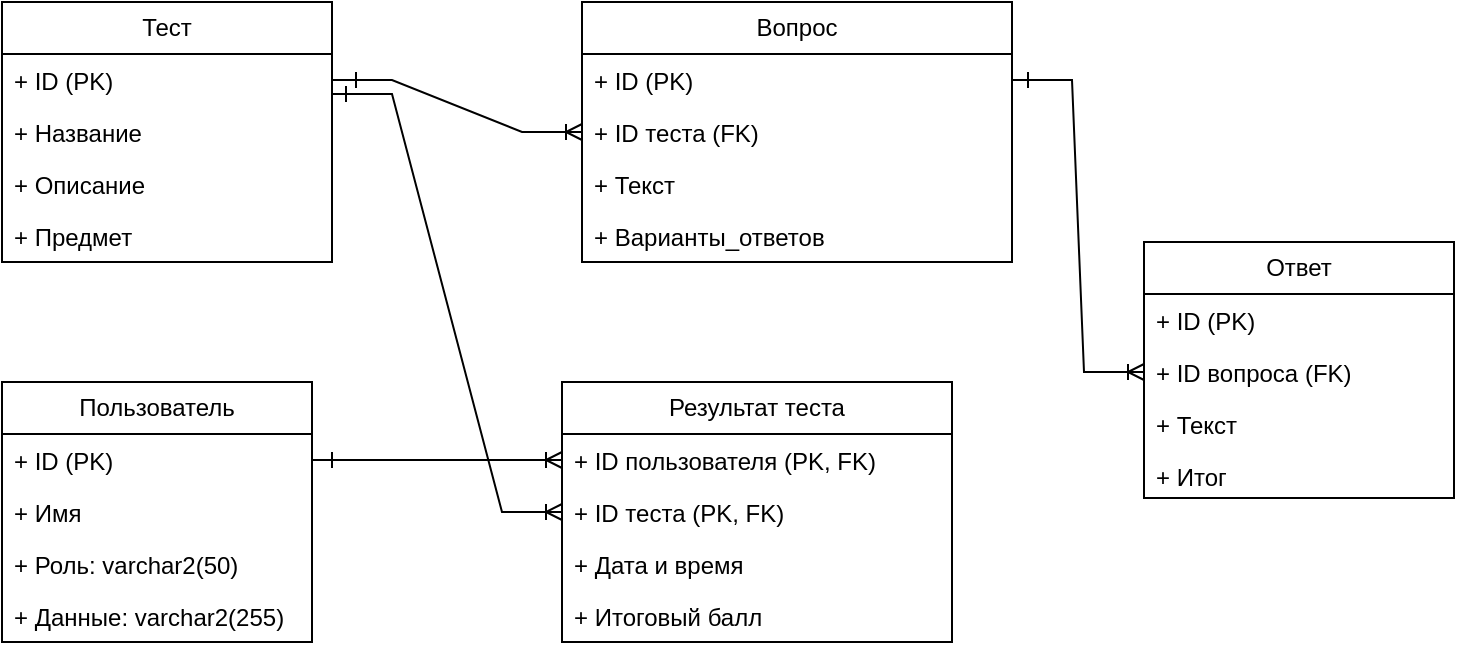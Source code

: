 <mxfile version="23.1.1" type="device">
  <diagram name="Страница — 1" id="Pn02A32nqaSbkwbhJP6s">
    <mxGraphModel dx="1235" dy="624" grid="1" gridSize="10" guides="1" tooltips="1" connect="1" arrows="1" fold="1" page="1" pageScale="1" pageWidth="827" pageHeight="1169" math="0" shadow="0">
      <root>
        <mxCell id="0" />
        <mxCell id="1" parent="0" />
        <mxCell id="iJSi-uQUxxu9UWR6ey4F-27" value="Тест" style="swimlane;fontStyle=0;childLayout=stackLayout;horizontal=1;startSize=26;fillColor=none;horizontalStack=0;resizeParent=1;resizeParentMax=0;resizeLast=0;collapsible=1;marginBottom=0;whiteSpace=wrap;html=1;" parent="1" vertex="1">
          <mxGeometry x="51" y="240" width="165" height="130" as="geometry" />
        </mxCell>
        <mxCell id="iJSi-uQUxxu9UWR6ey4F-28" value="+ ID (PK)" style="text;strokeColor=none;fillColor=none;align=left;verticalAlign=top;spacingLeft=4;spacingRight=4;overflow=hidden;rotatable=0;points=[[0,0.5],[1,0.5]];portConstraint=eastwest;whiteSpace=wrap;html=1;" parent="iJSi-uQUxxu9UWR6ey4F-27" vertex="1">
          <mxGeometry y="26" width="165" height="26" as="geometry" />
        </mxCell>
        <mxCell id="iJSi-uQUxxu9UWR6ey4F-29" value="+ Название" style="text;strokeColor=none;fillColor=none;align=left;verticalAlign=top;spacingLeft=4;spacingRight=4;overflow=hidden;rotatable=0;points=[[0,0.5],[1,0.5]];portConstraint=eastwest;whiteSpace=wrap;html=1;" parent="iJSi-uQUxxu9UWR6ey4F-27" vertex="1">
          <mxGeometry y="52" width="165" height="26" as="geometry" />
        </mxCell>
        <mxCell id="iJSi-uQUxxu9UWR6ey4F-30" value="+ Описание" style="text;strokeColor=none;fillColor=none;align=left;verticalAlign=top;spacingLeft=4;spacingRight=4;overflow=hidden;rotatable=0;points=[[0,0.5],[1,0.5]];portConstraint=eastwest;whiteSpace=wrap;html=1;" parent="iJSi-uQUxxu9UWR6ey4F-27" vertex="1">
          <mxGeometry y="78" width="165" height="26" as="geometry" />
        </mxCell>
        <mxCell id="iJSi-uQUxxu9UWR6ey4F-31" value="+ Предмет" style="text;strokeColor=none;fillColor=none;align=left;verticalAlign=top;spacingLeft=4;spacingRight=4;overflow=hidden;rotatable=0;points=[[0,0.5],[1,0.5]];portConstraint=eastwest;whiteSpace=wrap;html=1;" parent="iJSi-uQUxxu9UWR6ey4F-27" vertex="1">
          <mxGeometry y="104" width="165" height="26" as="geometry" />
        </mxCell>
        <mxCell id="iJSi-uQUxxu9UWR6ey4F-32" value="Вопрос" style="swimlane;fontStyle=0;childLayout=stackLayout;horizontal=1;startSize=26;fillColor=none;horizontalStack=0;resizeParent=1;resizeParentMax=0;resizeLast=0;collapsible=1;marginBottom=0;whiteSpace=wrap;html=1;" parent="1" vertex="1">
          <mxGeometry x="341" y="240" width="215" height="130" as="geometry" />
        </mxCell>
        <mxCell id="iJSi-uQUxxu9UWR6ey4F-33" value="+ ID (PK)" style="text;strokeColor=none;fillColor=none;align=left;verticalAlign=top;spacingLeft=4;spacingRight=4;overflow=hidden;rotatable=0;points=[[0,0.5],[1,0.5]];portConstraint=eastwest;whiteSpace=wrap;html=1;" parent="iJSi-uQUxxu9UWR6ey4F-32" vertex="1">
          <mxGeometry y="26" width="215" height="26" as="geometry" />
        </mxCell>
        <mxCell id="iJSi-uQUxxu9UWR6ey4F-36" value="+ ID теста (FK)" style="text;strokeColor=none;fillColor=none;align=left;verticalAlign=top;spacingLeft=4;spacingRight=4;overflow=hidden;rotatable=0;points=[[0,0.5],[1,0.5]];portConstraint=eastwest;whiteSpace=wrap;html=1;" parent="iJSi-uQUxxu9UWR6ey4F-32" vertex="1">
          <mxGeometry y="52" width="215" height="26" as="geometry" />
        </mxCell>
        <mxCell id="iJSi-uQUxxu9UWR6ey4F-34" value="+ Текст" style="text;strokeColor=none;fillColor=none;align=left;verticalAlign=top;spacingLeft=4;spacingRight=4;overflow=hidden;rotatable=0;points=[[0,0.5],[1,0.5]];portConstraint=eastwest;whiteSpace=wrap;html=1;" parent="iJSi-uQUxxu9UWR6ey4F-32" vertex="1">
          <mxGeometry y="78" width="215" height="26" as="geometry" />
        </mxCell>
        <mxCell id="iJSi-uQUxxu9UWR6ey4F-35" value="+ Варианты_ответов" style="text;strokeColor=none;fillColor=none;align=left;verticalAlign=top;spacingLeft=4;spacingRight=4;overflow=hidden;rotatable=0;points=[[0,0.5],[1,0.5]];portConstraint=eastwest;whiteSpace=wrap;html=1;" parent="iJSi-uQUxxu9UWR6ey4F-32" vertex="1">
          <mxGeometry y="104" width="215" height="26" as="geometry" />
        </mxCell>
        <mxCell id="iJSi-uQUxxu9UWR6ey4F-37" value="Ответ" style="swimlane;fontStyle=0;childLayout=stackLayout;horizontal=1;startSize=26;fillColor=none;horizontalStack=0;resizeParent=1;resizeParentMax=0;resizeLast=0;collapsible=1;marginBottom=0;whiteSpace=wrap;html=1;" parent="1" vertex="1">
          <mxGeometry x="622" y="360" width="155" height="128" as="geometry" />
        </mxCell>
        <mxCell id="iJSi-uQUxxu9UWR6ey4F-38" value="+ ID (PK)" style="text;strokeColor=none;fillColor=none;align=left;verticalAlign=top;spacingLeft=4;spacingRight=4;overflow=hidden;rotatable=0;points=[[0,0.5],[1,0.5]];portConstraint=eastwest;whiteSpace=wrap;html=1;" parent="iJSi-uQUxxu9UWR6ey4F-37" vertex="1">
          <mxGeometry y="26" width="155" height="26" as="geometry" />
        </mxCell>
        <mxCell id="iJSi-uQUxxu9UWR6ey4F-41" value="+ ID вопроса (FK)" style="text;strokeColor=none;fillColor=none;align=left;verticalAlign=top;spacingLeft=4;spacingRight=4;overflow=hidden;rotatable=0;points=[[0,0.5],[1,0.5]];portConstraint=eastwest;whiteSpace=wrap;html=1;" parent="iJSi-uQUxxu9UWR6ey4F-37" vertex="1">
          <mxGeometry y="52" width="155" height="26" as="geometry" />
        </mxCell>
        <mxCell id="iJSi-uQUxxu9UWR6ey4F-39" value="+ Текст" style="text;strokeColor=none;fillColor=none;align=left;verticalAlign=top;spacingLeft=4;spacingRight=4;overflow=hidden;rotatable=0;points=[[0,0.5],[1,0.5]];portConstraint=eastwest;whiteSpace=wrap;html=1;" parent="iJSi-uQUxxu9UWR6ey4F-37" vertex="1">
          <mxGeometry y="78" width="155" height="26" as="geometry" />
        </mxCell>
        <mxCell id="iJSi-uQUxxu9UWR6ey4F-40" value="+ Итог" style="text;strokeColor=none;fillColor=none;align=left;verticalAlign=top;spacingLeft=4;spacingRight=4;overflow=hidden;rotatable=0;points=[[0,0.5],[1,0.5]];portConstraint=eastwest;whiteSpace=wrap;html=1;" parent="iJSi-uQUxxu9UWR6ey4F-37" vertex="1">
          <mxGeometry y="104" width="155" height="24" as="geometry" />
        </mxCell>
        <mxCell id="iJSi-uQUxxu9UWR6ey4F-42" value="Пользователь" style="swimlane;fontStyle=0;childLayout=stackLayout;horizontal=1;startSize=26;fillColor=none;horizontalStack=0;resizeParent=1;resizeParentMax=0;resizeLast=0;collapsible=1;marginBottom=0;whiteSpace=wrap;html=1;" parent="1" vertex="1">
          <mxGeometry x="51" y="430" width="155" height="130" as="geometry" />
        </mxCell>
        <mxCell id="iJSi-uQUxxu9UWR6ey4F-43" value="+ ID (PK)" style="text;strokeColor=none;fillColor=none;align=left;verticalAlign=top;spacingLeft=4;spacingRight=4;overflow=hidden;rotatable=0;points=[[0,0.5],[1,0.5]];portConstraint=eastwest;whiteSpace=wrap;html=1;" parent="iJSi-uQUxxu9UWR6ey4F-42" vertex="1">
          <mxGeometry y="26" width="155" height="26" as="geometry" />
        </mxCell>
        <mxCell id="iJSi-uQUxxu9UWR6ey4F-44" value="+ Имя" style="text;strokeColor=none;fillColor=none;align=left;verticalAlign=top;spacingLeft=4;spacingRight=4;overflow=hidden;rotatable=0;points=[[0,0.5],[1,0.5]];portConstraint=eastwest;whiteSpace=wrap;html=1;" parent="iJSi-uQUxxu9UWR6ey4F-42" vertex="1">
          <mxGeometry y="52" width="155" height="26" as="geometry" />
        </mxCell>
        <mxCell id="iJSi-uQUxxu9UWR6ey4F-45" value="+ Роль: varchar2(50)" style="text;strokeColor=none;fillColor=none;align=left;verticalAlign=top;spacingLeft=4;spacingRight=4;overflow=hidden;rotatable=0;points=[[0,0.5],[1,0.5]];portConstraint=eastwest;whiteSpace=wrap;html=1;" parent="iJSi-uQUxxu9UWR6ey4F-42" vertex="1">
          <mxGeometry y="78" width="155" height="26" as="geometry" />
        </mxCell>
        <mxCell id="iJSi-uQUxxu9UWR6ey4F-46" value="+ Данные: varchar2(255)" style="text;strokeColor=none;fillColor=none;align=left;verticalAlign=top;spacingLeft=4;spacingRight=4;overflow=hidden;rotatable=0;points=[[0,0.5],[1,0.5]];portConstraint=eastwest;whiteSpace=wrap;html=1;" parent="iJSi-uQUxxu9UWR6ey4F-42" vertex="1">
          <mxGeometry y="104" width="155" height="26" as="geometry" />
        </mxCell>
        <mxCell id="iJSi-uQUxxu9UWR6ey4F-47" value="Результат теста" style="swimlane;fontStyle=0;childLayout=stackLayout;horizontal=1;startSize=26;fillColor=none;horizontalStack=0;resizeParent=1;resizeParentMax=0;resizeLast=0;collapsible=1;marginBottom=0;whiteSpace=wrap;html=1;" parent="1" vertex="1">
          <mxGeometry x="331" y="430" width="195" height="130" as="geometry" />
        </mxCell>
        <mxCell id="iJSi-uQUxxu9UWR6ey4F-48" value="+ ID пользователя (PK, FK)" style="text;strokeColor=none;fillColor=none;align=left;verticalAlign=top;spacingLeft=4;spacingRight=4;overflow=hidden;rotatable=0;points=[[0,0.5],[1,0.5]];portConstraint=eastwest;whiteSpace=wrap;html=1;" parent="iJSi-uQUxxu9UWR6ey4F-47" vertex="1">
          <mxGeometry y="26" width="195" height="26" as="geometry" />
        </mxCell>
        <mxCell id="iJSi-uQUxxu9UWR6ey4F-49" value="+ ID теста (PK, FK)" style="text;strokeColor=none;fillColor=none;align=left;verticalAlign=top;spacingLeft=4;spacingRight=4;overflow=hidden;rotatable=0;points=[[0,0.5],[1,0.5]];portConstraint=eastwest;whiteSpace=wrap;html=1;strokeWidth=1;" parent="iJSi-uQUxxu9UWR6ey4F-47" vertex="1">
          <mxGeometry y="52" width="195" height="26" as="geometry" />
        </mxCell>
        <mxCell id="iJSi-uQUxxu9UWR6ey4F-50" value="+ Дата и время" style="text;strokeColor=none;fillColor=none;align=left;verticalAlign=top;spacingLeft=4;spacingRight=4;overflow=hidden;rotatable=0;points=[[0,0.5],[1,0.5]];portConstraint=eastwest;whiteSpace=wrap;html=1;" parent="iJSi-uQUxxu9UWR6ey4F-47" vertex="1">
          <mxGeometry y="78" width="195" height="26" as="geometry" />
        </mxCell>
        <mxCell id="iJSi-uQUxxu9UWR6ey4F-51" value="+ Итоговый балл" style="text;strokeColor=none;fillColor=none;align=left;verticalAlign=top;spacingLeft=4;spacingRight=4;overflow=hidden;rotatable=0;points=[[0,0.5],[1,0.5]];portConstraint=eastwest;whiteSpace=wrap;html=1;" parent="iJSi-uQUxxu9UWR6ey4F-47" vertex="1">
          <mxGeometry y="104" width="195" height="26" as="geometry" />
        </mxCell>
        <mxCell id="iJSi-uQUxxu9UWR6ey4F-52" value="" style="edgeStyle=entityRelationEdgeStyle;fontSize=12;html=1;endArrow=ERoneToMany;rounded=0;exitX=1;exitY=0.5;exitDx=0;exitDy=0;entryX=0;entryY=0.5;entryDx=0;entryDy=0;" parent="1" source="iJSi-uQUxxu9UWR6ey4F-28" target="iJSi-uQUxxu9UWR6ey4F-36" edge="1">
          <mxGeometry width="100" height="100" relative="1" as="geometry">
            <mxPoint x="51" y="640" as="sourcePoint" />
            <mxPoint x="151" y="540" as="targetPoint" />
          </mxGeometry>
        </mxCell>
        <mxCell id="iJSi-uQUxxu9UWR6ey4F-53" value="" style="edgeStyle=entityRelationEdgeStyle;fontSize=12;html=1;endArrow=ERoneToMany;rounded=0;exitX=1;exitY=0.5;exitDx=0;exitDy=0;entryX=0;entryY=0.5;entryDx=0;entryDy=0;" parent="1" source="iJSi-uQUxxu9UWR6ey4F-33" target="iJSi-uQUxxu9UWR6ey4F-41" edge="1">
          <mxGeometry width="100" height="100" relative="1" as="geometry">
            <mxPoint x="361" y="400" as="sourcePoint" />
            <mxPoint x="511" y="478" as="targetPoint" />
          </mxGeometry>
        </mxCell>
        <mxCell id="iJSi-uQUxxu9UWR6ey4F-54" value="" style="edgeStyle=entityRelationEdgeStyle;fontSize=12;endArrow=ERoneToMany;rounded=0;exitX=1;exitY=0.5;exitDx=0;exitDy=0;entryX=0;entryY=0.5;entryDx=0;entryDy=0;html=1;" parent="1" source="iJSi-uQUxxu9UWR6ey4F-43" target="iJSi-uQUxxu9UWR6ey4F-48" edge="1">
          <mxGeometry width="100" height="100" relative="1" as="geometry">
            <mxPoint x="381" y="600" as="sourcePoint" />
            <mxPoint x="531" y="678" as="targetPoint" />
          </mxGeometry>
        </mxCell>
        <mxCell id="iJSi-uQUxxu9UWR6ey4F-55" value="" style="edgeStyle=entityRelationEdgeStyle;fontSize=12;html=1;endArrow=ERoneToMany;rounded=0;exitX=1;exitY=0.769;exitDx=0;exitDy=0;entryX=0;entryY=0.5;entryDx=0;entryDy=0;exitPerimeter=0;" parent="1" source="iJSi-uQUxxu9UWR6ey4F-28" target="iJSi-uQUxxu9UWR6ey4F-49" edge="1">
          <mxGeometry width="100" height="100" relative="1" as="geometry">
            <mxPoint x="201" y="330" as="sourcePoint" />
            <mxPoint x="351" y="408" as="targetPoint" />
          </mxGeometry>
        </mxCell>
        <mxCell id="rWiqySbGo-L3BaN7DvV0-4" value="" style="endArrow=none;html=1;rounded=0;" edge="1" parent="1">
          <mxGeometry width="50" height="50" relative="1" as="geometry">
            <mxPoint x="216" y="465" as="sourcePoint" />
            <mxPoint x="216" y="473" as="targetPoint" />
          </mxGeometry>
        </mxCell>
        <mxCell id="rWiqySbGo-L3BaN7DvV0-5" value="" style="endArrow=none;html=1;rounded=0;" edge="1" parent="1">
          <mxGeometry width="50" height="50" relative="1" as="geometry">
            <mxPoint x="564" y="275" as="sourcePoint" />
            <mxPoint x="564" y="283" as="targetPoint" />
          </mxGeometry>
        </mxCell>
        <mxCell id="rWiqySbGo-L3BaN7DvV0-6" value="" style="endArrow=none;html=1;rounded=0;" edge="1" parent="1">
          <mxGeometry width="50" height="50" relative="1" as="geometry">
            <mxPoint x="223" y="282" as="sourcePoint" />
            <mxPoint x="223" y="290" as="targetPoint" />
          </mxGeometry>
        </mxCell>
        <mxCell id="rWiqySbGo-L3BaN7DvV0-7" value="" style="endArrow=none;html=1;rounded=0;" edge="1" parent="1">
          <mxGeometry width="50" height="50" relative="1" as="geometry">
            <mxPoint x="228" y="275" as="sourcePoint" />
            <mxPoint x="228" y="283" as="targetPoint" />
          </mxGeometry>
        </mxCell>
      </root>
    </mxGraphModel>
  </diagram>
</mxfile>
